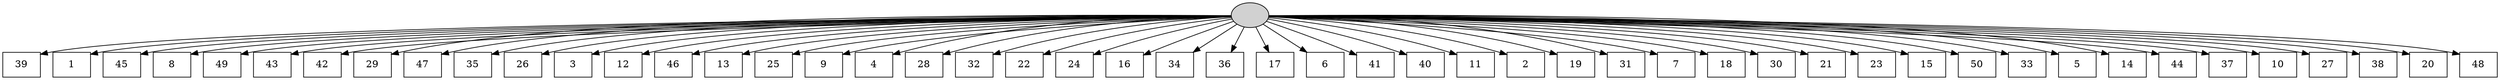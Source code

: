 digraph G {
0[style=filled, fillcolor=grey82, label=""];
1[shape=box,style=filled, fillcolor=white,label="39\n"];
2[shape=box,style=filled, fillcolor=white,label="1\n"];
3[shape=box,style=filled, fillcolor=white,label="45\n"];
4[shape=box,style=filled, fillcolor=white,label="8\n"];
5[shape=box,style=filled, fillcolor=white,label="49\n"];
6[shape=box,style=filled, fillcolor=white,label="43\n"];
7[shape=box,style=filled, fillcolor=white,label="42\n"];
8[shape=box,style=filled, fillcolor=white,label="29\n"];
9[shape=box,style=filled, fillcolor=white,label="47\n"];
10[shape=box,style=filled, fillcolor=white,label="35\n"];
11[shape=box,style=filled, fillcolor=white,label="26\n"];
12[shape=box,style=filled, fillcolor=white,label="3\n"];
13[shape=box,style=filled, fillcolor=white,label="12\n"];
14[shape=box,style=filled, fillcolor=white,label="46\n"];
15[shape=box,style=filled, fillcolor=white,label="13\n"];
16[shape=box,style=filled, fillcolor=white,label="25\n"];
17[shape=box,style=filled, fillcolor=white,label="9\n"];
18[shape=box,style=filled, fillcolor=white,label="4\n"];
19[shape=box,style=filled, fillcolor=white,label="28\n"];
20[shape=box,style=filled, fillcolor=white,label="32\n"];
21[shape=box,style=filled, fillcolor=white,label="22\n"];
22[shape=box,style=filled, fillcolor=white,label="24\n"];
23[shape=box,style=filled, fillcolor=white,label="16\n"];
24[shape=box,style=filled, fillcolor=white,label="34\n"];
25[shape=box,style=filled, fillcolor=white,label="36\n"];
26[shape=box,style=filled, fillcolor=white,label="17\n"];
27[shape=box,style=filled, fillcolor=white,label="6\n"];
28[shape=box,style=filled, fillcolor=white,label="41\n"];
29[shape=box,style=filled, fillcolor=white,label="40\n"];
30[shape=box,style=filled, fillcolor=white,label="11\n"];
31[shape=box,style=filled, fillcolor=white,label="2\n"];
32[shape=box,style=filled, fillcolor=white,label="19\n"];
33[shape=box,style=filled, fillcolor=white,label="31\n"];
34[shape=box,style=filled, fillcolor=white,label="7\n"];
35[shape=box,style=filled, fillcolor=white,label="18\n"];
36[shape=box,style=filled, fillcolor=white,label="30\n"];
37[shape=box,style=filled, fillcolor=white,label="21\n"];
38[shape=box,style=filled, fillcolor=white,label="23\n"];
39[shape=box,style=filled, fillcolor=white,label="15\n"];
40[shape=box,style=filled, fillcolor=white,label="50\n"];
41[shape=box,style=filled, fillcolor=white,label="33\n"];
42[shape=box,style=filled, fillcolor=white,label="5\n"];
43[shape=box,style=filled, fillcolor=white,label="14\n"];
44[shape=box,style=filled, fillcolor=white,label="44\n"];
45[shape=box,style=filled, fillcolor=white,label="37\n"];
46[shape=box,style=filled, fillcolor=white,label="10\n"];
47[shape=box,style=filled, fillcolor=white,label="27\n"];
48[shape=box,style=filled, fillcolor=white,label="38\n"];
49[shape=box,style=filled, fillcolor=white,label="20\n"];
50[shape=box,style=filled, fillcolor=white,label="48\n"];
0->1 ;
0->2 ;
0->3 ;
0->4 ;
0->5 ;
0->6 ;
0->7 ;
0->8 ;
0->9 ;
0->10 ;
0->11 ;
0->12 ;
0->13 ;
0->14 ;
0->15 ;
0->16 ;
0->17 ;
0->18 ;
0->19 ;
0->20 ;
0->21 ;
0->22 ;
0->23 ;
0->24 ;
0->25 ;
0->26 ;
0->27 ;
0->28 ;
0->29 ;
0->30 ;
0->31 ;
0->32 ;
0->33 ;
0->34 ;
0->35 ;
0->36 ;
0->37 ;
0->38 ;
0->39 ;
0->40 ;
0->41 ;
0->42 ;
0->43 ;
0->44 ;
0->45 ;
0->46 ;
0->47 ;
0->48 ;
0->49 ;
0->50 ;
}
